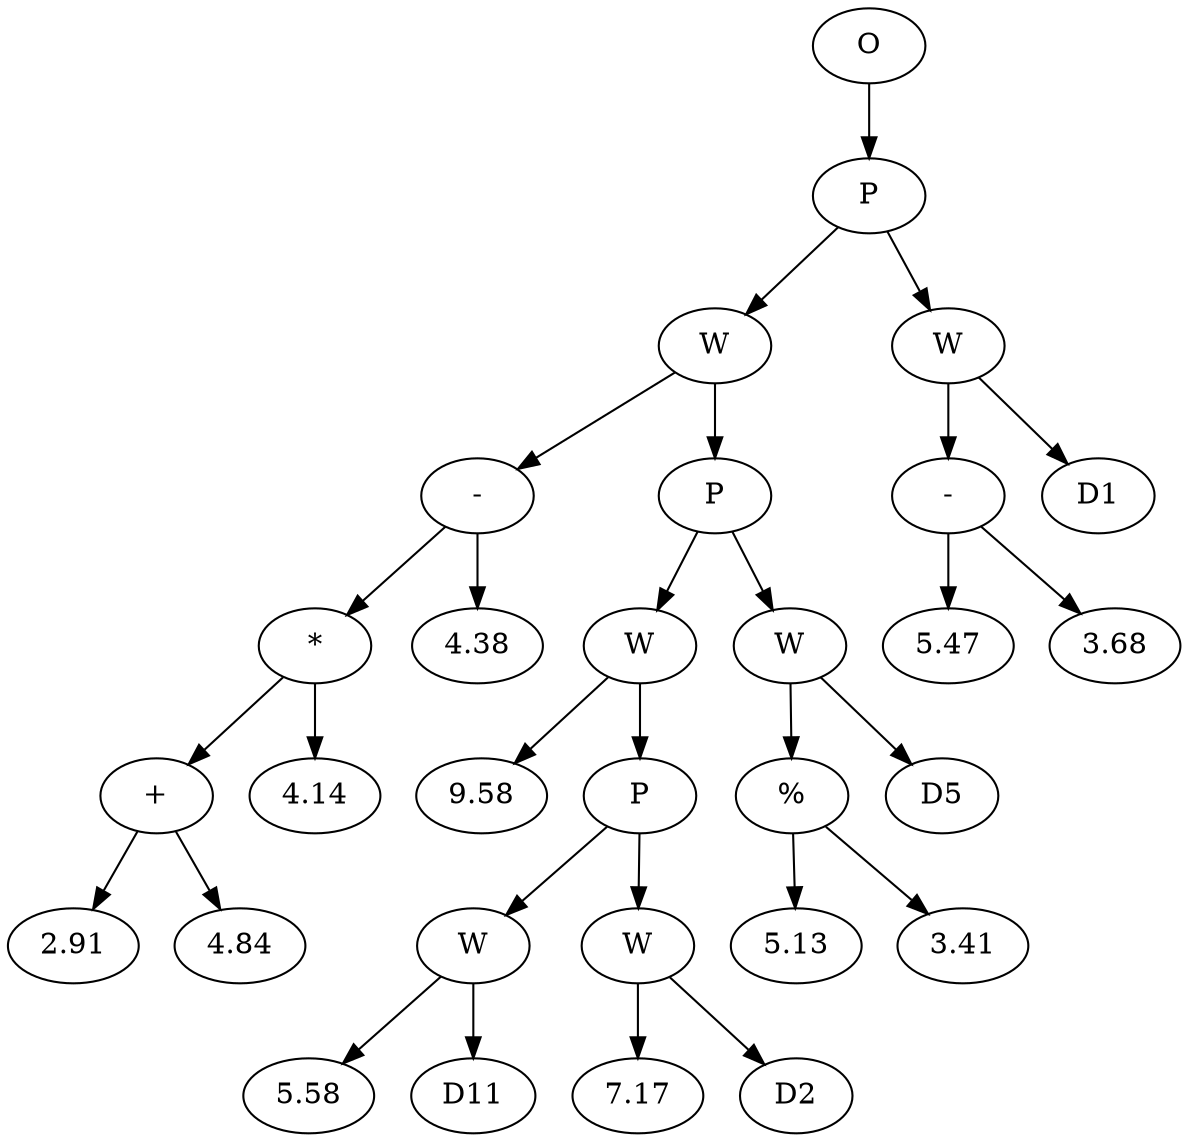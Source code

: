 // Tree
digraph {
	1678375 [label=O]
	1678376 [label=P]
	1678375 -> 1678376
	1678377 [label=W]
	1678376 -> 1678377
	1678378 [label="-"]
	1678377 -> 1678378
	1678379 [label="*"]
	1678378 -> 1678379
	1678380 [label="+"]
	1678379 -> 1678380
	1678381 [label=2.91]
	1678380 -> 1678381
	1678382 [label=4.84]
	1678380 -> 1678382
	1678383 [label=4.14]
	1678379 -> 1678383
	1678384 [label=4.38]
	1678378 -> 1678384
	1678385 [label=P]
	1678377 -> 1678385
	1678386 [label=W]
	1678385 -> 1678386
	1678387 [label=9.58]
	1678386 -> 1678387
	1678388 [label=P]
	1678386 -> 1678388
	1678389 [label=W]
	1678388 -> 1678389
	1678390 [label=5.58]
	1678389 -> 1678390
	1678391 [label=D11]
	1678389 -> 1678391
	1678392 [label=W]
	1678388 -> 1678392
	1678393 [label=7.17]
	1678392 -> 1678393
	1678394 [label=D2]
	1678392 -> 1678394
	1678395 [label=W]
	1678385 -> 1678395
	1678396 [label="%"]
	1678395 -> 1678396
	1678397 [label=5.13]
	1678396 -> 1678397
	1678398 [label=3.41]
	1678396 -> 1678398
	1678399 [label=D5]
	1678395 -> 1678399
	1678400 [label=W]
	1678376 -> 1678400
	1678401 [label="-"]
	1678400 -> 1678401
	1678402 [label=5.47]
	1678401 -> 1678402
	1678403 [label=3.68]
	1678401 -> 1678403
	1678404 [label=D1]
	1678400 -> 1678404
}
